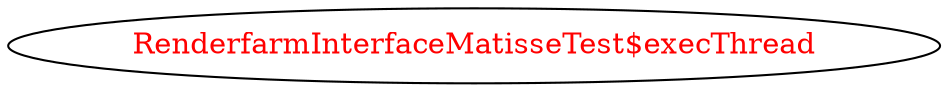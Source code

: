 digraph dependencyGraph {
 concentrate=true;
 ranksep="2.0";
 rankdir="LR"; 
 splines="ortho";
"RenderfarmInterfaceMatisseTest$execThread" [fontcolor="red"];
}